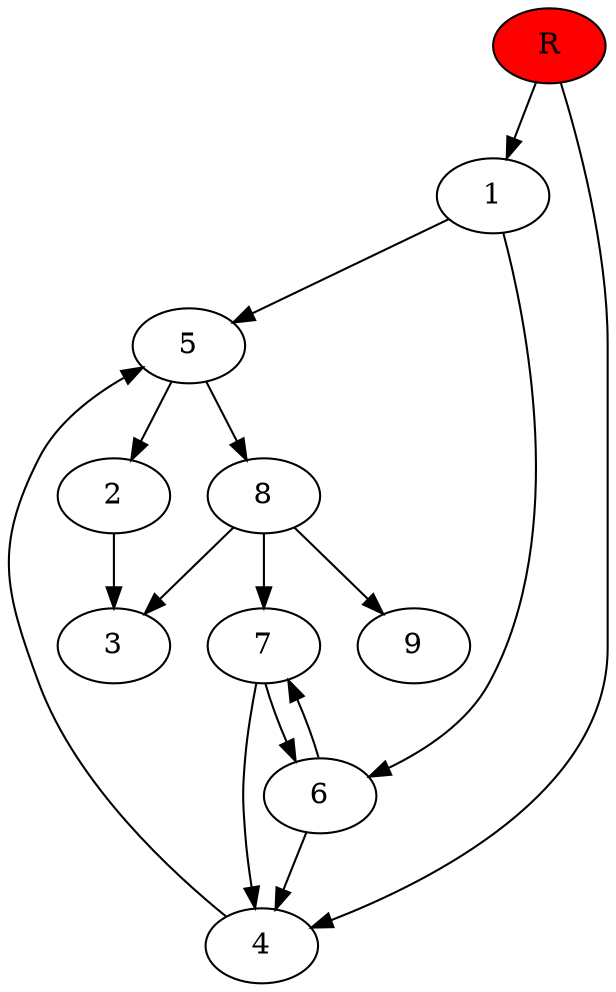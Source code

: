 digraph prb38731 {
	1
	2
	3
	4
	5
	6
	7
	8
	R [fillcolor="#ff0000" style=filled]
	1 -> 5
	1 -> 6
	2 -> 3
	4 -> 5
	5 -> 2
	5 -> 8
	6 -> 4
	6 -> 7
	7 -> 4
	7 -> 6
	8 -> 3
	8 -> 7
	8 -> 9
	R -> 1
	R -> 4
}
